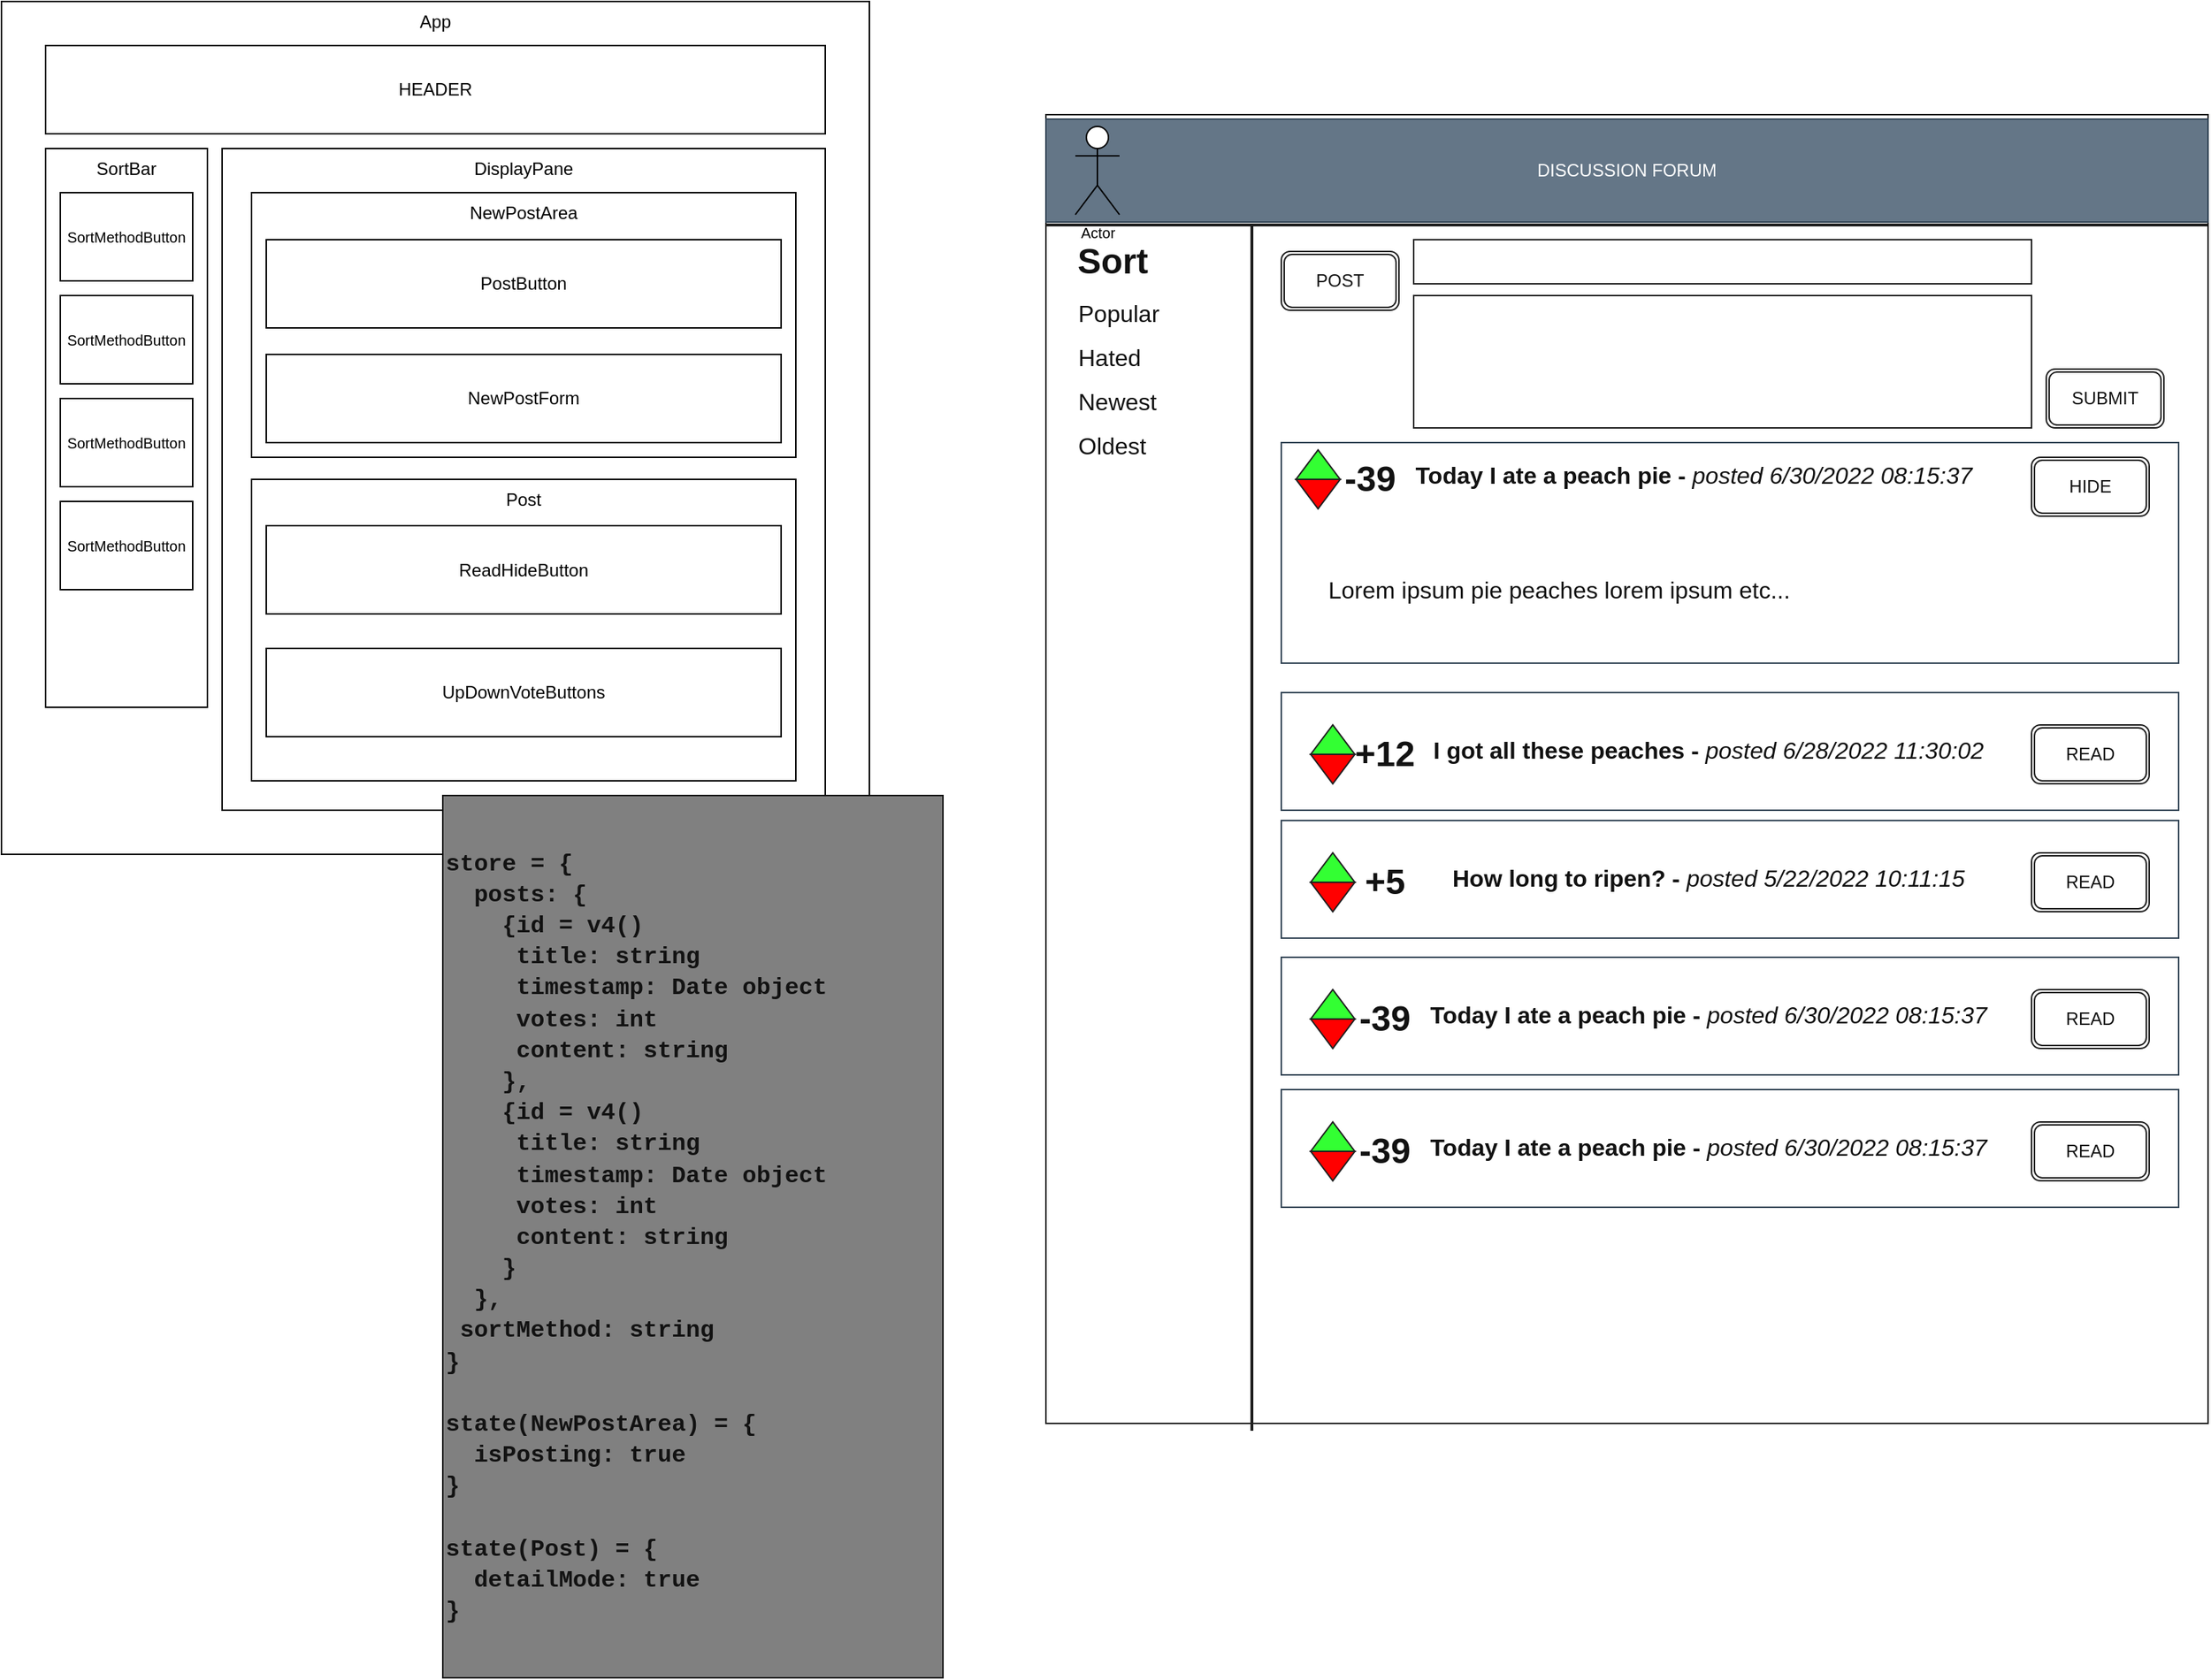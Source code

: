 <mxfile>
    <diagram id="NXFrA5UINfvCZD1CqPeP" name="Page-1">
        <mxGraphModel dx="608" dy="686" grid="1" gridSize="10" guides="1" tooltips="1" connect="1" arrows="1" fold="1" page="1" pageScale="1" pageWidth="850" pageHeight="1100" math="0" shadow="0">
            <root>
                <mxCell id="0"/>
                <mxCell id="1" parent="0"/>
                <mxCell id="33" value="App" style="rounded=0;whiteSpace=wrap;html=1;verticalAlign=top;" parent="1" vertex="1">
                    <mxGeometry x="20" width="590" height="580" as="geometry"/>
                </mxCell>
                <mxCell id="14" value="" style="rounded=0;whiteSpace=wrap;html=1;strokeColor=#1F1F1F;fillColor=#FFFFFF;" parent="1" vertex="1">
                    <mxGeometry x="730" y="77" width="790" height="890" as="geometry"/>
                </mxCell>
                <mxCell id="2" value="HEADER" style="rounded=0;whiteSpace=wrap;html=1;" parent="1" vertex="1">
                    <mxGeometry x="50" y="30" width="530" height="60" as="geometry"/>
                </mxCell>
                <mxCell id="3" value="DisplayPane" style="rounded=0;whiteSpace=wrap;html=1;verticalAlign=top;" parent="1" vertex="1">
                    <mxGeometry x="170" y="100" width="410" height="450" as="geometry"/>
                </mxCell>
                <mxCell id="4" value="NewPostArea" style="rounded=0;whiteSpace=wrap;html=1;verticalAlign=top;" parent="1" vertex="1">
                    <mxGeometry x="190" y="130" width="370" height="180" as="geometry"/>
                </mxCell>
                <mxCell id="5" value="Post" style="rounded=0;whiteSpace=wrap;html=1;verticalAlign=top;" parent="1" vertex="1">
                    <mxGeometry x="190" y="325" width="370" height="205" as="geometry"/>
                </mxCell>
                <mxCell id="8" value="DISCUSSION FORUM" style="rounded=0;whiteSpace=wrap;html=1;fillColor=#647687;fontColor=#ffffff;strokeColor=#314354;" parent="1" vertex="1">
                    <mxGeometry x="730" y="80" width="790" height="70" as="geometry"/>
                </mxCell>
                <mxCell id="9" value="" style="rounded=0;whiteSpace=wrap;html=1;fillColor=none;fontColor=#ffffff;strokeColor=#314354;" parent="1" vertex="1">
                    <mxGeometry x="890" y="300" width="610" height="150" as="geometry"/>
                </mxCell>
                <mxCell id="10" value="" style="line;strokeWidth=2;html=1;strokeColor=#1F1F1F;" parent="1" vertex="1">
                    <mxGeometry x="730" y="147" width="790" height="10" as="geometry"/>
                </mxCell>
                <mxCell id="11" value="" style="line;strokeWidth=2;html=1;strokeColor=#1F1F1F;rotation=-90;" parent="1" vertex="1">
                    <mxGeometry x="460" y="557" width="820" height="10" as="geometry"/>
                </mxCell>
                <mxCell id="12" value="" style="rounded=0;whiteSpace=wrap;html=1;fillColor=none;fontColor=#ffffff;strokeColor=#314354;" parent="1" vertex="1">
                    <mxGeometry x="890" y="470" width="610" height="80" as="geometry"/>
                </mxCell>
                <mxCell id="15" value="&lt;font color=&quot;#121212&quot;&gt;POST&lt;/font&gt;" style="shape=ext;double=1;rounded=1;whiteSpace=wrap;html=1;strokeColor=#1F1F1F;fillColor=#FFFFFF;" parent="1" vertex="1">
                    <mxGeometry x="890" y="170" width="80" height="40" as="geometry"/>
                </mxCell>
                <mxCell id="17" value="" style="rounded=0;whiteSpace=wrap;html=1;fontColor=#121212;strokeColor=#1F1F1F;fillColor=#FFFFFF;" parent="1" vertex="1">
                    <mxGeometry x="980" y="200" width="420" height="90" as="geometry"/>
                </mxCell>
                <mxCell id="18" value="&lt;font color=&quot;#121212&quot;&gt;SUBMIT&lt;br&gt;&lt;/font&gt;" style="shape=ext;double=1;rounded=1;whiteSpace=wrap;html=1;strokeColor=#1F1F1F;fillColor=#FFFFFF;" parent="1" vertex="1">
                    <mxGeometry x="1410" y="250" width="80" height="40" as="geometry"/>
                </mxCell>
                <mxCell id="19" value="&lt;font style=&quot;font-size: 16px&quot;&gt;Today I ate a peach pie - &lt;i style=&quot;font-weight: normal&quot;&gt;posted 6/30/2022 08:15:37&lt;/i&gt;&lt;/font&gt;" style="text;strokeColor=none;fillColor=none;html=1;fontSize=24;fontStyle=1;verticalAlign=middle;align=center;fontColor=#121212;" parent="1" vertex="1">
                    <mxGeometry x="980" y="300" width="380" height="40" as="geometry"/>
                </mxCell>
                <mxCell id="21" value="Lorem ipsum pie peaches lorem ipsum etc..." style="text;html=1;strokeColor=none;fillColor=none;align=left;verticalAlign=middle;whiteSpace=wrap;rounded=0;fontSize=16;fontColor=#121212;" parent="1" vertex="1">
                    <mxGeometry x="920" y="350" width="550" height="100" as="geometry"/>
                </mxCell>
                <mxCell id="24" value="" style="shape=offPageConnector;whiteSpace=wrap;html=1;fontSize=16;fontColor=#121212;strokeColor=#1F1F1F;fillColor=#33FF33;rotation=-180;size=1;" parent="1" vertex="1">
                    <mxGeometry x="900" y="305" width="30" height="20" as="geometry"/>
                </mxCell>
                <mxCell id="25" value="-39" style="text;strokeColor=none;fillColor=none;html=1;fontSize=24;fontStyle=1;verticalAlign=middle;align=center;fontColor=#121212;" parent="1" vertex="1">
                    <mxGeometry x="930" y="305" width="40" height="40" as="geometry"/>
                </mxCell>
                <mxCell id="28" value="" style="shape=offPageConnector;whiteSpace=wrap;html=1;fontSize=16;fontColor=#121212;strokeColor=#1F1F1F;fillColor=#FF0000;rotation=0;size=1;" parent="1" vertex="1">
                    <mxGeometry x="900" y="325" width="30" height="20" as="geometry"/>
                </mxCell>
                <mxCell id="6aiA94d-WOz0YKa8GJ7o-29" value="Sort" style="text;strokeColor=none;fillColor=none;html=1;fontSize=24;fontStyle=1;verticalAlign=middle;align=center;fontColor=#121212;" parent="1" vertex="1">
                    <mxGeometry x="750" y="157" width="50" height="40" as="geometry"/>
                </mxCell>
                <mxCell id="6aiA94d-WOz0YKa8GJ7o-30" value="Popular" style="text;html=1;strokeColor=none;fillColor=none;align=left;verticalAlign=middle;whiteSpace=wrap;rounded=0;fontSize=16;fontColor=#121212;" parent="1" vertex="1">
                    <mxGeometry x="750" y="197" width="60" height="30" as="geometry"/>
                </mxCell>
                <mxCell id="6aiA94d-WOz0YKa8GJ7o-31" value="Hated" style="text;html=1;strokeColor=none;fillColor=none;align=left;verticalAlign=middle;whiteSpace=wrap;rounded=0;fontSize=16;fontColor=#121212;" parent="1" vertex="1">
                    <mxGeometry x="750" y="227" width="60" height="30" as="geometry"/>
                </mxCell>
                <mxCell id="6aiA94d-WOz0YKa8GJ7o-32" value="Newest" style="text;html=1;strokeColor=none;fillColor=none;align=left;verticalAlign=middle;whiteSpace=wrap;rounded=0;fontSize=16;fontColor=#121212;" parent="1" vertex="1">
                    <mxGeometry x="750" y="257" width="100" height="30" as="geometry"/>
                </mxCell>
                <mxCell id="6aiA94d-WOz0YKa8GJ7o-33" value="Oldest" style="text;html=1;strokeColor=none;fillColor=none;align=left;verticalAlign=middle;whiteSpace=wrap;rounded=0;fontSize=16;fontColor=#121212;" parent="1" vertex="1">
                    <mxGeometry x="750" y="287" width="100" height="30" as="geometry"/>
                </mxCell>
                <mxCell id="6aiA94d-WOz0YKa8GJ7o-34" value="&lt;font face=&quot;Courier New&quot;&gt;&lt;b&gt;store = {&lt;br&gt;&amp;nbsp; posts: {&lt;br&gt;&amp;nbsp; &amp;nbsp; {id = v4()&lt;br&gt;&amp;nbsp; &amp;nbsp; &amp;nbsp;title: string&lt;br&gt;&amp;nbsp; &amp;nbsp; &amp;nbsp;timestamp: Date object&lt;br&gt;&amp;nbsp; &amp;nbsp; &amp;nbsp;votes: int&lt;br&gt;&amp;nbsp; &amp;nbsp; &amp;nbsp;content: string&lt;br&gt;&amp;nbsp; &amp;nbsp; },&lt;br&gt;&lt;/b&gt;&lt;/font&gt;&lt;b style=&quot;font-family: &amp;#34;courier new&amp;#34;&quot;&gt;&amp;nbsp; &amp;nbsp; {&lt;/b&gt;&lt;b style=&quot;font-family: &amp;#34;courier new&amp;#34;&quot;&gt;id = v4()&lt;/b&gt;&lt;b style=&quot;font-family: &amp;#34;courier new&amp;#34;&quot;&gt;&lt;br&gt;&amp;nbsp; &amp;nbsp; &amp;nbsp;title: string&lt;br&gt;&amp;nbsp; &amp;nbsp; &amp;nbsp;timestamp: Date object&lt;br&gt;&amp;nbsp; &amp;nbsp; &amp;nbsp;votes: int&lt;br&gt;&amp;nbsp; &amp;nbsp; &amp;nbsp;content: string&lt;br&gt;&lt;/b&gt;&lt;font face=&quot;Courier New&quot;&gt;&lt;b&gt;&amp;nbsp; &amp;nbsp; }&lt;br&gt;&amp;nbsp; },&lt;br&gt;&amp;nbsp;sortMethod: string&lt;br&gt;}&lt;br&gt;&lt;br&gt;state(NewPostArea) = {&lt;br&gt;&amp;nbsp; isPosting: true&lt;br&gt;}&lt;br&gt;&lt;br&gt;state(Post) = {&lt;br&gt;&amp;nbsp; detailMode: true&lt;br&gt;}&lt;br&gt;&lt;/b&gt;&lt;/font&gt;" style="rounded=0;whiteSpace=wrap;html=1;fontSize=16;fontColor=#121212;strokeColor=#0F0F0F;fillColor=#808080;align=left;" parent="1" vertex="1">
                    <mxGeometry x="320" y="540" width="340" height="600" as="geometry"/>
                </mxCell>
                <mxCell id="6aiA94d-WOz0YKa8GJ7o-36" value="" style="rounded=0;whiteSpace=wrap;html=1;fontColor=#121212;strokeColor=#1F1F1F;fillColor=#FFFFFF;" parent="1" vertex="1">
                    <mxGeometry x="980" y="162" width="420" height="30" as="geometry"/>
                </mxCell>
                <mxCell id="6aiA94d-WOz0YKa8GJ7o-37" value="&lt;font style=&quot;font-size: 16px&quot;&gt;I got all these peaches - &lt;i style=&quot;font-weight: normal&quot;&gt;posted 6/28/2022 11:30:02&lt;/i&gt;&lt;/font&gt;" style="text;strokeColor=none;fillColor=none;html=1;fontSize=24;fontStyle=1;verticalAlign=middle;align=center;fontColor=#121212;" parent="1" vertex="1">
                    <mxGeometry x="990" y="487" width="380" height="40" as="geometry"/>
                </mxCell>
                <mxCell id="6aiA94d-WOz0YKa8GJ7o-38" value="+12" style="text;strokeColor=none;fillColor=none;html=1;fontSize=24;fontStyle=1;verticalAlign=middle;align=center;fontColor=#121212;" parent="1" vertex="1">
                    <mxGeometry x="940" y="492" width="40" height="40" as="geometry"/>
                </mxCell>
                <mxCell id="6aiA94d-WOz0YKa8GJ7o-39" value="" style="shape=offPageConnector;whiteSpace=wrap;html=1;fontSize=16;fontColor=#121212;strokeColor=#1F1F1F;fillColor=#33FF33;rotation=-180;size=1;" parent="1" vertex="1">
                    <mxGeometry x="910" y="492" width="30" height="20" as="geometry"/>
                </mxCell>
                <mxCell id="6aiA94d-WOz0YKa8GJ7o-41" value="" style="shape=offPageConnector;whiteSpace=wrap;html=1;fontSize=16;fontColor=#121212;strokeColor=#1F1F1F;fillColor=#FF0000;rotation=0;size=1;" parent="1" vertex="1">
                    <mxGeometry x="910" y="512" width="30" height="20" as="geometry"/>
                </mxCell>
                <mxCell id="6aiA94d-WOz0YKa8GJ7o-43" value="&lt;font color=&quot;#121212&quot;&gt;READ&lt;/font&gt;" style="shape=ext;double=1;rounded=1;whiteSpace=wrap;html=1;strokeColor=#1F1F1F;fillColor=#FFFFFF;" parent="1" vertex="1">
                    <mxGeometry x="1400" y="492" width="80" height="40" as="geometry"/>
                </mxCell>
                <mxCell id="6aiA94d-WOz0YKa8GJ7o-44" value="&lt;font color=&quot;#121212&quot;&gt;HIDE&lt;/font&gt;" style="shape=ext;double=1;rounded=1;whiteSpace=wrap;html=1;strokeColor=#1F1F1F;fillColor=#FFFFFF;" parent="1" vertex="1">
                    <mxGeometry x="1400" y="310" width="80" height="40" as="geometry"/>
                </mxCell>
                <mxCell id="6aiA94d-WOz0YKa8GJ7o-45" value="" style="rounded=0;whiteSpace=wrap;html=1;fillColor=none;fontColor=#ffffff;strokeColor=#314354;" parent="1" vertex="1">
                    <mxGeometry x="890" y="557" width="610" height="80" as="geometry"/>
                </mxCell>
                <mxCell id="6aiA94d-WOz0YKa8GJ7o-46" value="&lt;font style=&quot;font-size: 16px&quot;&gt;How long to ripen? - &lt;i style=&quot;font-weight: normal&quot;&gt;posted 5/22/2022 10:11:15&lt;/i&gt;&lt;/font&gt;" style="text;strokeColor=none;fillColor=none;html=1;fontSize=24;fontStyle=1;verticalAlign=middle;align=center;fontColor=#121212;" parent="1" vertex="1">
                    <mxGeometry x="990" y="574" width="380" height="40" as="geometry"/>
                </mxCell>
                <mxCell id="6aiA94d-WOz0YKa8GJ7o-47" value="+5" style="text;strokeColor=none;fillColor=none;html=1;fontSize=24;fontStyle=1;verticalAlign=middle;align=center;fontColor=#121212;" parent="1" vertex="1">
                    <mxGeometry x="940" y="579" width="40" height="40" as="geometry"/>
                </mxCell>
                <mxCell id="6aiA94d-WOz0YKa8GJ7o-48" value="" style="shape=offPageConnector;whiteSpace=wrap;html=1;fontSize=16;fontColor=#121212;strokeColor=#1F1F1F;fillColor=#33FF33;rotation=-180;size=1;" parent="1" vertex="1">
                    <mxGeometry x="910" y="579" width="30" height="20" as="geometry"/>
                </mxCell>
                <mxCell id="6aiA94d-WOz0YKa8GJ7o-49" value="" style="shape=offPageConnector;whiteSpace=wrap;html=1;fontSize=16;fontColor=#121212;strokeColor=#1F1F1F;fillColor=#FF0000;rotation=0;size=1;" parent="1" vertex="1">
                    <mxGeometry x="910" y="599" width="30" height="20" as="geometry"/>
                </mxCell>
                <mxCell id="6aiA94d-WOz0YKa8GJ7o-50" value="&lt;font color=&quot;#121212&quot;&gt;READ&lt;/font&gt;" style="shape=ext;double=1;rounded=1;whiteSpace=wrap;html=1;strokeColor=#1F1F1F;fillColor=#FFFFFF;" parent="1" vertex="1">
                    <mxGeometry x="1400" y="579" width="80" height="40" as="geometry"/>
                </mxCell>
                <mxCell id="6aiA94d-WOz0YKa8GJ7o-51" value="" style="rounded=0;whiteSpace=wrap;html=1;fillColor=none;fontColor=#ffffff;strokeColor=#314354;" parent="1" vertex="1">
                    <mxGeometry x="890" y="650" width="610" height="80" as="geometry"/>
                </mxCell>
                <mxCell id="6aiA94d-WOz0YKa8GJ7o-52" value="&lt;font style=&quot;font-size: 16px&quot;&gt;Today I ate a peach pie - &lt;i style=&quot;font-weight: normal&quot;&gt;posted 6/30/2022 08:15:37&lt;/i&gt;&lt;/font&gt;" style="text;strokeColor=none;fillColor=none;html=1;fontSize=24;fontStyle=1;verticalAlign=middle;align=center;fontColor=#121212;" parent="1" vertex="1">
                    <mxGeometry x="990" y="667" width="380" height="40" as="geometry"/>
                </mxCell>
                <mxCell id="6aiA94d-WOz0YKa8GJ7o-53" value="-39" style="text;strokeColor=none;fillColor=none;html=1;fontSize=24;fontStyle=1;verticalAlign=middle;align=center;fontColor=#121212;" parent="1" vertex="1">
                    <mxGeometry x="940" y="672" width="40" height="40" as="geometry"/>
                </mxCell>
                <mxCell id="6aiA94d-WOz0YKa8GJ7o-54" value="" style="shape=offPageConnector;whiteSpace=wrap;html=1;fontSize=16;fontColor=#121212;strokeColor=#1F1F1F;fillColor=#33FF33;rotation=-180;size=1;" parent="1" vertex="1">
                    <mxGeometry x="910" y="672" width="30" height="20" as="geometry"/>
                </mxCell>
                <mxCell id="6aiA94d-WOz0YKa8GJ7o-55" value="" style="shape=offPageConnector;whiteSpace=wrap;html=1;fontSize=16;fontColor=#121212;strokeColor=#1F1F1F;fillColor=#FF0000;rotation=0;size=1;" parent="1" vertex="1">
                    <mxGeometry x="910" y="692" width="30" height="20" as="geometry"/>
                </mxCell>
                <mxCell id="6aiA94d-WOz0YKa8GJ7o-56" value="&lt;font color=&quot;#121212&quot;&gt;READ&lt;/font&gt;" style="shape=ext;double=1;rounded=1;whiteSpace=wrap;html=1;strokeColor=#1F1F1F;fillColor=#FFFFFF;" parent="1" vertex="1">
                    <mxGeometry x="1400" y="672" width="80" height="40" as="geometry"/>
                </mxCell>
                <mxCell id="6aiA94d-WOz0YKa8GJ7o-57" value="" style="rounded=0;whiteSpace=wrap;html=1;fillColor=none;fontColor=#ffffff;strokeColor=#314354;" parent="1" vertex="1">
                    <mxGeometry x="890" y="740" width="610" height="80" as="geometry"/>
                </mxCell>
                <mxCell id="6aiA94d-WOz0YKa8GJ7o-58" value="&lt;font style=&quot;font-size: 16px&quot;&gt;Today I ate a peach pie - &lt;i style=&quot;font-weight: normal&quot;&gt;posted 6/30/2022 08:15:37&lt;/i&gt;&lt;/font&gt;" style="text;strokeColor=none;fillColor=none;html=1;fontSize=24;fontStyle=1;verticalAlign=middle;align=center;fontColor=#121212;" parent="1" vertex="1">
                    <mxGeometry x="990" y="757" width="380" height="40" as="geometry"/>
                </mxCell>
                <mxCell id="6aiA94d-WOz0YKa8GJ7o-59" value="-39" style="text;strokeColor=none;fillColor=none;html=1;fontSize=24;fontStyle=1;verticalAlign=middle;align=center;fontColor=#121212;" parent="1" vertex="1">
                    <mxGeometry x="940" y="762" width="40" height="40" as="geometry"/>
                </mxCell>
                <mxCell id="6aiA94d-WOz0YKa8GJ7o-60" value="" style="shape=offPageConnector;whiteSpace=wrap;html=1;fontSize=16;fontColor=#121212;strokeColor=#1F1F1F;fillColor=#33FF33;rotation=-180;size=1;" parent="1" vertex="1">
                    <mxGeometry x="910" y="762" width="30" height="20" as="geometry"/>
                </mxCell>
                <mxCell id="6aiA94d-WOz0YKa8GJ7o-61" value="" style="shape=offPageConnector;whiteSpace=wrap;html=1;fontSize=16;fontColor=#121212;strokeColor=#1F1F1F;fillColor=#FF0000;rotation=0;size=1;" parent="1" vertex="1">
                    <mxGeometry x="910" y="782" width="30" height="20" as="geometry"/>
                </mxCell>
                <mxCell id="6aiA94d-WOz0YKa8GJ7o-62" value="&lt;font color=&quot;#121212&quot;&gt;READ&lt;/font&gt;" style="shape=ext;double=1;rounded=1;whiteSpace=wrap;html=1;strokeColor=#1F1F1F;fillColor=#FFFFFF;" parent="1" vertex="1">
                    <mxGeometry x="1400" y="762" width="80" height="40" as="geometry"/>
                </mxCell>
                <mxCell id="29" value="NewPostForm" style="rounded=0;whiteSpace=wrap;html=1;" parent="1" vertex="1">
                    <mxGeometry x="200" y="240" width="350" height="60" as="geometry"/>
                </mxCell>
                <mxCell id="30" value="PostButton" style="rounded=0;whiteSpace=wrap;html=1;" parent="1" vertex="1">
                    <mxGeometry x="200" y="162" width="350" height="60" as="geometry"/>
                </mxCell>
                <mxCell id="31" value="ReadHideButton" style="rounded=0;whiteSpace=wrap;html=1;" parent="1" vertex="1">
                    <mxGeometry x="200" y="356.5" width="350" height="60" as="geometry"/>
                </mxCell>
                <mxCell id="32" value="SortBar" style="rounded=0;whiteSpace=wrap;html=1;verticalAlign=top;" parent="1" vertex="1">
                    <mxGeometry x="50" y="100" width="110" height="380" as="geometry"/>
                </mxCell>
                <mxCell id="34" value="SortMethodButton" style="rounded=0;whiteSpace=wrap;html=1;fontSize=10;" parent="1" vertex="1">
                    <mxGeometry x="60" y="130" width="90" height="60" as="geometry"/>
                </mxCell>
                <mxCell id="35" value="SortMethodButton" style="rounded=0;whiteSpace=wrap;html=1;fontSize=10;" parent="1" vertex="1">
                    <mxGeometry x="60" y="200" width="90" height="60" as="geometry"/>
                </mxCell>
                <mxCell id="36" value="SortMethodButton" style="rounded=0;whiteSpace=wrap;html=1;fontSize=10;" parent="1" vertex="1">
                    <mxGeometry x="60" y="270" width="90" height="60" as="geometry"/>
                </mxCell>
                <mxCell id="37" value="SortMethodButton" style="rounded=0;whiteSpace=wrap;html=1;fontSize=10;" parent="1" vertex="1">
                    <mxGeometry x="60" y="340" width="90" height="60" as="geometry"/>
                </mxCell>
                <mxCell id="38" value="Actor" style="shape=umlActor;verticalLabelPosition=bottom;verticalAlign=top;html=1;outlineConnect=0;fontSize=10;" parent="1" vertex="1">
                    <mxGeometry x="750" y="85" width="30" height="60" as="geometry"/>
                </mxCell>
                <mxCell id="39" value="UpDownVoteButtons" style="rounded=0;whiteSpace=wrap;html=1;" parent="1" vertex="1">
                    <mxGeometry x="200" y="440" width="350" height="60" as="geometry"/>
                </mxCell>
            </root>
        </mxGraphModel>
    </diagram>
</mxfile>
